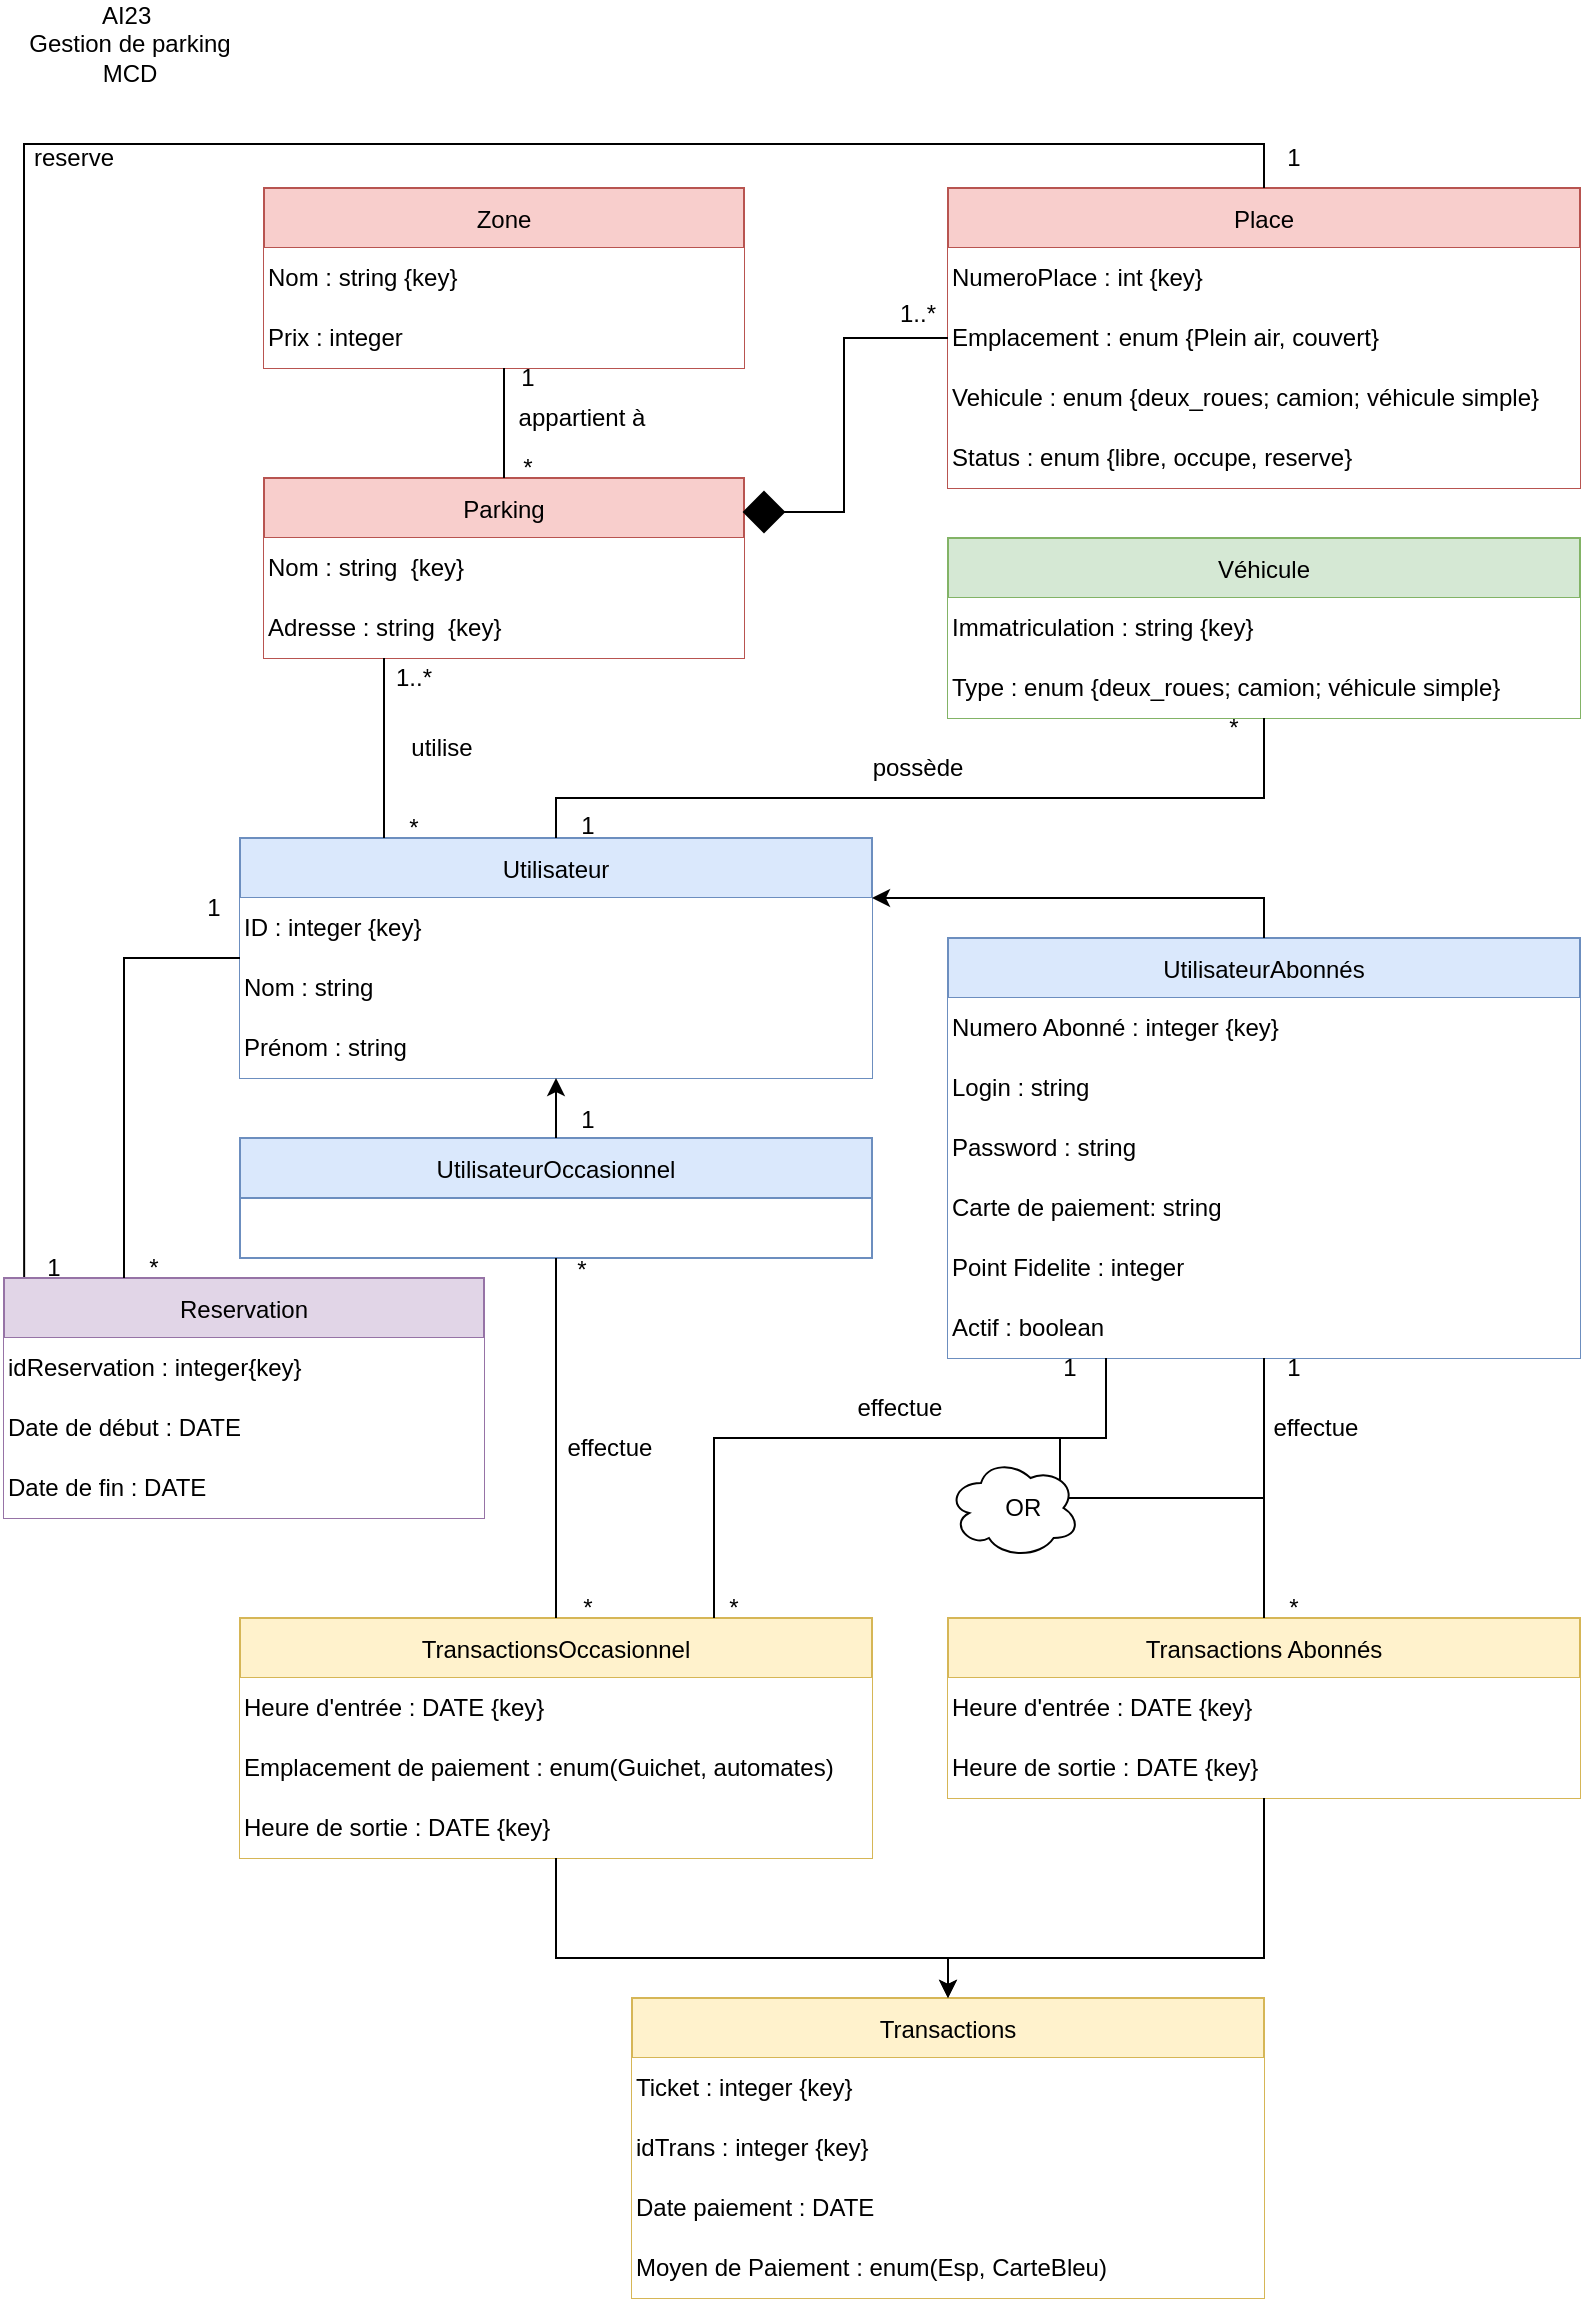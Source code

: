 <mxfile version="15.8.4" type="device"><diagram id="vxLMJQfHsljGa-Yuwfor" name="MCD"><mxGraphModel dx="1102" dy="865" grid="1" gridSize="10" guides="1" tooltips="1" connect="1" arrows="1" fold="1" page="1" pageScale="1" pageWidth="827" pageHeight="1169" math="0" shadow="0"><root><mxCell id="0"/><mxCell id="1" parent="0"/><mxCell id="5Phdui6j5o9jeL0XKWL3-32" value="AI23&amp;nbsp;&lt;br&gt;Gestion de parking&lt;br&gt;MCD" style="text;html=1;strokeColor=none;fillColor=none;align=center;verticalAlign=middle;whiteSpace=wrap;rounded=0;" parent="1" vertex="1"><mxGeometry x="18" y="10" width="130" height="40" as="geometry"/></mxCell><mxCell id="bo4cRkZbZeYmbaOBS-1c-2" value="Parking" style="swimlane;fontStyle=0;childLayout=stackLayout;horizontal=1;startSize=30;horizontalStack=0;resizeParent=1;resizeParentMax=0;resizeLast=0;collapsible=1;marginBottom=0;fillColor=#f8cecc;strokeColor=#b85450;" parent="1" vertex="1"><mxGeometry x="150" y="247" width="240" height="90" as="geometry"/></mxCell><mxCell id="DP3TZwpfHBAale2EzUzX-30" value="Nom : string&amp;nbsp;&amp;nbsp;{key}" style="text;html=1;strokeColor=none;fillColor=default;align=left;verticalAlign=middle;whiteSpace=wrap;rounded=0;" parent="bo4cRkZbZeYmbaOBS-1c-2" vertex="1"><mxGeometry y="30" width="240" height="30" as="geometry"/></mxCell><mxCell id="bo4cRkZbZeYmbaOBS-1c-19" value="Adresse : string&amp;nbsp;&amp;nbsp;{key}" style="text;html=1;strokeColor=none;fillColor=default;align=left;verticalAlign=middle;whiteSpace=wrap;rounded=0;" parent="bo4cRkZbZeYmbaOBS-1c-2" vertex="1"><mxGeometry y="60" width="240" height="30" as="geometry"/></mxCell><mxCell id="bo4cRkZbZeYmbaOBS-1c-6" value="Place" style="swimlane;fontStyle=0;childLayout=stackLayout;horizontal=1;startSize=30;horizontalStack=0;resizeParent=1;resizeParentMax=0;resizeLast=0;collapsible=1;marginBottom=0;fillColor=#f8cecc;strokeColor=#b85450;" parent="1" vertex="1"><mxGeometry x="492" y="102" width="316" height="150" as="geometry"/></mxCell><mxCell id="bo4cRkZbZeYmbaOBS-1c-18" value="NumeroPlace : int {key}" style="text;html=1;strokeColor=none;fillColor=default;align=left;verticalAlign=middle;whiteSpace=wrap;rounded=0;" parent="bo4cRkZbZeYmbaOBS-1c-6" vertex="1"><mxGeometry y="30" width="316" height="30" as="geometry"/></mxCell><mxCell id="bo4cRkZbZeYmbaOBS-1c-69" value="Emplacement : enum {Plein air, couvert}" style="text;html=1;strokeColor=none;fillColor=default;align=left;verticalAlign=middle;whiteSpace=wrap;rounded=0;" parent="bo4cRkZbZeYmbaOBS-1c-6" vertex="1"><mxGeometry y="60" width="316" height="30" as="geometry"/></mxCell><mxCell id="bo4cRkZbZeYmbaOBS-1c-20" value="Vehicule : enum {deux_roues; camion; véhicule simple}" style="text;html=1;strokeColor=none;fillColor=default;align=left;verticalAlign=middle;whiteSpace=wrap;rounded=0;" parent="bo4cRkZbZeYmbaOBS-1c-6" vertex="1"><mxGeometry y="90" width="316" height="30" as="geometry"/></mxCell><mxCell id="DP3TZwpfHBAale2EzUzX-32" value="Status : enum {libre, occupe, reserve}" style="text;html=1;strokeColor=none;fillColor=default;align=left;verticalAlign=middle;whiteSpace=wrap;rounded=0;" parent="bo4cRkZbZeYmbaOBS-1c-6" vertex="1"><mxGeometry y="120" width="316" height="30" as="geometry"/></mxCell><mxCell id="bo4cRkZbZeYmbaOBS-1c-10" value="" style="endArrow=none;html=1;rounded=0;exitX=1;exitY=0.5;exitDx=0;exitDy=0;entryX=0;entryY=0.5;entryDx=0;entryDy=0;startArrow=none;" parent="1" source="bo4cRkZbZeYmbaOBS-1c-16" target="bo4cRkZbZeYmbaOBS-1c-6" edge="1"><mxGeometry width="50" height="50" relative="1" as="geometry"><mxPoint x="408" y="162" as="sourcePoint"/><mxPoint x="492" y="162" as="targetPoint"/><Array as="points"><mxPoint x="440" y="264"/><mxPoint x="440" y="177"/></Array></mxGeometry></mxCell><mxCell id="bo4cRkZbZeYmbaOBS-1c-14" value="1..*" style="text;html=1;strokeColor=none;fillColor=none;align=center;verticalAlign=middle;whiteSpace=wrap;rounded=0;" parent="1" vertex="1"><mxGeometry x="462" y="160" width="30" height="10" as="geometry"/></mxCell><mxCell id="bo4cRkZbZeYmbaOBS-1c-16" value="" style="rhombus;whiteSpace=wrap;html=1;fillColor=#000000;" parent="1" vertex="1"><mxGeometry x="390" y="254" width="20" height="20" as="geometry"/></mxCell><mxCell id="bo4cRkZbZeYmbaOBS-1c-21" value="Zone" style="swimlane;fontStyle=0;childLayout=stackLayout;horizontal=1;startSize=30;horizontalStack=0;resizeParent=1;resizeParentMax=0;resizeLast=0;collapsible=1;marginBottom=0;fillColor=#f8cecc;strokeColor=#b85450;" parent="1" vertex="1"><mxGeometry x="150" y="102" width="240" height="90" as="geometry"/></mxCell><mxCell id="bo4cRkZbZeYmbaOBS-1c-22" value="Nom : string {key}" style="text;html=1;strokeColor=none;fillColor=default;align=left;verticalAlign=middle;whiteSpace=wrap;rounded=0;" parent="bo4cRkZbZeYmbaOBS-1c-21" vertex="1"><mxGeometry y="30" width="240" height="30" as="geometry"/></mxCell><mxCell id="bo4cRkZbZeYmbaOBS-1c-23" value="Prix : integer" style="text;html=1;strokeColor=none;fillColor=default;align=left;verticalAlign=middle;whiteSpace=wrap;rounded=0;" parent="bo4cRkZbZeYmbaOBS-1c-21" vertex="1"><mxGeometry y="60" width="240" height="30" as="geometry"/></mxCell><mxCell id="bo4cRkZbZeYmbaOBS-1c-24" value="" style="endArrow=none;html=1;rounded=0;entryX=0.5;entryY=0;entryDx=0;entryDy=0;exitX=0.5;exitY=1;exitDx=0;exitDy=0;" parent="1" source="bo4cRkZbZeYmbaOBS-1c-23" target="bo4cRkZbZeYmbaOBS-1c-2" edge="1"><mxGeometry width="50" height="50" relative="1" as="geometry"><mxPoint x="240" y="442" as="sourcePoint"/><mxPoint x="290" y="392" as="targetPoint"/></mxGeometry></mxCell><mxCell id="bo4cRkZbZeYmbaOBS-1c-25" value="Utilisateur" style="swimlane;fontStyle=0;childLayout=stackLayout;horizontal=1;startSize=30;horizontalStack=0;resizeParent=1;resizeParentMax=0;resizeLast=0;collapsible=1;marginBottom=0;fillColor=#dae8fc;strokeColor=#6c8ebf;" parent="1" vertex="1"><mxGeometry x="138" y="427" width="316" height="120" as="geometry"/></mxCell><mxCell id="DP3TZwpfHBAale2EzUzX-33" value="ID : integer {key}" style="text;html=1;strokeColor=none;fillColor=default;align=left;verticalAlign=middle;whiteSpace=wrap;rounded=0;" parent="bo4cRkZbZeYmbaOBS-1c-25" vertex="1"><mxGeometry y="30" width="316" height="30" as="geometry"/></mxCell><mxCell id="bo4cRkZbZeYmbaOBS-1c-62" value="Nom : string" style="text;html=1;strokeColor=none;fillColor=default;align=left;verticalAlign=middle;whiteSpace=wrap;rounded=0;" parent="bo4cRkZbZeYmbaOBS-1c-25" vertex="1"><mxGeometry y="60" width="316" height="30" as="geometry"/></mxCell><mxCell id="bo4cRkZbZeYmbaOBS-1c-63" value="Prénom : string" style="text;html=1;strokeColor=none;fillColor=default;align=left;verticalAlign=middle;whiteSpace=wrap;rounded=0;" parent="bo4cRkZbZeYmbaOBS-1c-25" vertex="1"><mxGeometry y="90" width="316" height="30" as="geometry"/></mxCell><mxCell id="bo4cRkZbZeYmbaOBS-1c-27" value="Véhicule" style="swimlane;fontStyle=0;childLayout=stackLayout;horizontal=1;startSize=30;horizontalStack=0;resizeParent=1;resizeParentMax=0;resizeLast=0;collapsible=1;marginBottom=0;fillColor=#d5e8d4;strokeColor=#82b366;" parent="1" vertex="1"><mxGeometry x="492" y="277" width="316" height="90" as="geometry"/></mxCell><mxCell id="bo4cRkZbZeYmbaOBS-1c-28" value="Immatriculation : string {key}" style="text;html=1;strokeColor=none;fillColor=default;align=left;verticalAlign=middle;whiteSpace=wrap;rounded=0;" parent="bo4cRkZbZeYmbaOBS-1c-27" vertex="1"><mxGeometry y="30" width="316" height="30" as="geometry"/></mxCell><mxCell id="bo4cRkZbZeYmbaOBS-1c-42" value="Type : enum {deux_roues; camion; véhicule simple}" style="text;html=1;strokeColor=none;fillColor=default;align=left;verticalAlign=middle;whiteSpace=wrap;rounded=0;" parent="bo4cRkZbZeYmbaOBS-1c-27" vertex="1"><mxGeometry y="60" width="316" height="30" as="geometry"/></mxCell><mxCell id="bo4cRkZbZeYmbaOBS-1c-31" value="UtilisateurOccasionnel" style="swimlane;fontStyle=0;childLayout=stackLayout;horizontal=1;startSize=30;horizontalStack=0;resizeParent=1;resizeParentMax=0;resizeLast=0;collapsible=1;marginBottom=0;fillColor=#dae8fc;strokeColor=#6c8ebf;" parent="1" vertex="1"><mxGeometry x="138" y="577" width="316" height="60" as="geometry"/></mxCell><mxCell id="bo4cRkZbZeYmbaOBS-1c-33" value="UtilisateurAbonnés" style="swimlane;fontStyle=0;childLayout=stackLayout;horizontal=1;startSize=30;horizontalStack=0;resizeParent=1;resizeParentMax=0;resizeLast=0;collapsible=1;marginBottom=0;fillColor=#dae8fc;strokeColor=#6c8ebf;" parent="1" vertex="1"><mxGeometry x="492" y="477" width="316" height="210" as="geometry"/></mxCell><mxCell id="bo4cRkZbZeYmbaOBS-1c-45" value="Numero Abonné : integer {key}" style="text;html=1;strokeColor=none;fillColor=default;align=left;verticalAlign=middle;whiteSpace=wrap;rounded=0;" parent="bo4cRkZbZeYmbaOBS-1c-33" vertex="1"><mxGeometry y="30" width="316" height="30" as="geometry"/></mxCell><mxCell id="E6EZKQnxQJTi7r0Bvqxa-7" value="Login : string" style="text;html=1;strokeColor=none;fillColor=default;align=left;verticalAlign=middle;whiteSpace=wrap;rounded=0;" parent="bo4cRkZbZeYmbaOBS-1c-33" vertex="1"><mxGeometry y="60" width="316" height="30" as="geometry"/></mxCell><mxCell id="E6EZKQnxQJTi7r0Bvqxa-8" value="Password : string" style="text;html=1;strokeColor=none;fillColor=default;align=left;verticalAlign=middle;whiteSpace=wrap;rounded=0;" parent="bo4cRkZbZeYmbaOBS-1c-33" vertex="1"><mxGeometry y="90" width="316" height="30" as="geometry"/></mxCell><mxCell id="bo4cRkZbZeYmbaOBS-1c-64" value="Carte de paiement: string" style="text;html=1;strokeColor=none;fillColor=default;align=left;verticalAlign=middle;whiteSpace=wrap;rounded=0;" parent="bo4cRkZbZeYmbaOBS-1c-33" vertex="1"><mxGeometry y="120" width="316" height="30" as="geometry"/></mxCell><mxCell id="E6EZKQnxQJTi7r0Bvqxa-5" value="Point Fidelite : integer" style="text;html=1;strokeColor=none;fillColor=default;align=left;verticalAlign=middle;whiteSpace=wrap;rounded=0;" parent="bo4cRkZbZeYmbaOBS-1c-33" vertex="1"><mxGeometry y="150" width="316" height="30" as="geometry"/></mxCell><mxCell id="bo4cRkZbZeYmbaOBS-1c-58" value="Actif : boolean" style="text;html=1;strokeColor=none;fillColor=default;align=left;verticalAlign=middle;whiteSpace=wrap;rounded=0;" parent="bo4cRkZbZeYmbaOBS-1c-33" vertex="1"><mxGeometry y="180" width="316" height="30" as="geometry"/></mxCell><mxCell id="bo4cRkZbZeYmbaOBS-1c-35" value="" style="endArrow=classic;html=1;rounded=0;exitX=0.5;exitY=0;exitDx=0;exitDy=0;entryX=0.5;entryY=1;entryDx=0;entryDy=0;" parent="1" source="bo4cRkZbZeYmbaOBS-1c-31" target="bo4cRkZbZeYmbaOBS-1c-25" edge="1"><mxGeometry width="50" height="50" relative="1" as="geometry"><mxPoint x="268" y="557" as="sourcePoint"/><mxPoint x="296" y="517" as="targetPoint"/></mxGeometry></mxCell><mxCell id="bo4cRkZbZeYmbaOBS-1c-36" value="" style="endArrow=classic;html=1;rounded=0;exitX=0.5;exitY=0;exitDx=0;exitDy=0;entryX=1;entryY=0;entryDx=0;entryDy=0;" parent="1" source="bo4cRkZbZeYmbaOBS-1c-33" edge="1"><mxGeometry width="50" height="50" relative="1" as="geometry"><mxPoint x="296" y="587" as="sourcePoint"/><mxPoint x="454" y="457" as="targetPoint"/><Array as="points"><mxPoint x="650" y="457"/></Array></mxGeometry></mxCell><mxCell id="bo4cRkZbZeYmbaOBS-1c-37" value="Transactions" style="swimlane;fontStyle=0;childLayout=stackLayout;horizontal=1;startSize=30;horizontalStack=0;resizeParent=1;resizeParentMax=0;resizeLast=0;collapsible=1;marginBottom=0;fillColor=#fff2cc;strokeColor=#d6b656;" parent="1" vertex="1"><mxGeometry x="334" y="1007" width="316" height="150" as="geometry"/></mxCell><mxCell id="bo4cRkZbZeYmbaOBS-1c-48" value="Ticket : integer {key}" style="text;html=1;strokeColor=none;fillColor=default;align=left;verticalAlign=middle;whiteSpace=wrap;rounded=0;" parent="bo4cRkZbZeYmbaOBS-1c-37" vertex="1"><mxGeometry y="30" width="316" height="30" as="geometry"/></mxCell><mxCell id="UT_bDBIJfWgxbO-PyZu--6" value="idTrans : integer {key}" style="text;html=1;strokeColor=none;fillColor=default;align=left;verticalAlign=middle;whiteSpace=wrap;rounded=0;" vertex="1" parent="bo4cRkZbZeYmbaOBS-1c-37"><mxGeometry y="60" width="316" height="30" as="geometry"/></mxCell><mxCell id="bo4cRkZbZeYmbaOBS-1c-78" value="Date paiement : DATE" style="text;html=1;strokeColor=none;fillColor=default;align=left;verticalAlign=middle;whiteSpace=wrap;rounded=0;" parent="bo4cRkZbZeYmbaOBS-1c-37" vertex="1"><mxGeometry y="90" width="316" height="30" as="geometry"/></mxCell><mxCell id="bo4cRkZbZeYmbaOBS-1c-79" value="Moyen de Paiement : enum(Esp, CarteBleu)" style="text;html=1;strokeColor=none;fillColor=default;align=left;verticalAlign=middle;whiteSpace=wrap;rounded=0;" parent="bo4cRkZbZeYmbaOBS-1c-37" vertex="1"><mxGeometry y="120" width="316" height="30" as="geometry"/></mxCell><mxCell id="bo4cRkZbZeYmbaOBS-1c-47" value="TransactionsOccasionnel" style="swimlane;fontStyle=0;childLayout=stackLayout;horizontal=1;startSize=30;horizontalStack=0;resizeParent=1;resizeParentMax=0;resizeLast=0;collapsible=1;marginBottom=0;fillColor=#fff2cc;strokeColor=#d6b656;" parent="1" vertex="1"><mxGeometry x="138" y="817" width="316" height="120" as="geometry"/></mxCell><mxCell id="DP3TZwpfHBAale2EzUzX-3" value="Heure d'entrée : DATE {key}" style="text;html=1;strokeColor=none;fillColor=default;align=left;verticalAlign=middle;whiteSpace=wrap;rounded=0;" parent="bo4cRkZbZeYmbaOBS-1c-47" vertex="1"><mxGeometry y="30" width="316" height="30" as="geometry"/></mxCell><mxCell id="bo4cRkZbZeYmbaOBS-1c-55" value="Emplacement de paiement : enum(Guichet, automates)" style="text;html=1;strokeColor=none;fillColor=default;align=left;verticalAlign=middle;whiteSpace=wrap;rounded=0;" parent="bo4cRkZbZeYmbaOBS-1c-47" vertex="1"><mxGeometry y="60" width="316" height="30" as="geometry"/></mxCell><mxCell id="E6EZKQnxQJTi7r0Bvqxa-4" value="Heure de sortie : DATE {key}" style="text;html=1;strokeColor=none;fillColor=default;align=left;verticalAlign=middle;whiteSpace=wrap;rounded=0;" parent="bo4cRkZbZeYmbaOBS-1c-47" vertex="1"><mxGeometry y="90" width="316" height="30" as="geometry"/></mxCell><mxCell id="bo4cRkZbZeYmbaOBS-1c-49" value="Transactions Abonnés" style="swimlane;fontStyle=0;childLayout=stackLayout;horizontal=1;startSize=30;horizontalStack=0;resizeParent=1;resizeParentMax=0;resizeLast=0;collapsible=1;marginBottom=0;fillColor=#fff2cc;strokeColor=#d6b656;" parent="1" vertex="1"><mxGeometry x="492" y="817" width="316" height="90" as="geometry"/></mxCell><mxCell id="mknYR9OetoWk69wnwHSc-1" value="Heure d'entrée : DATE {key}" style="text;html=1;strokeColor=none;fillColor=default;align=left;verticalAlign=middle;whiteSpace=wrap;rounded=0;" parent="bo4cRkZbZeYmbaOBS-1c-49" vertex="1"><mxGeometry y="30" width="316" height="30" as="geometry"/></mxCell><mxCell id="mknYR9OetoWk69wnwHSc-2" value="Heure de sortie : DATE {key}" style="text;html=1;strokeColor=none;fillColor=default;align=left;verticalAlign=middle;whiteSpace=wrap;rounded=0;" parent="bo4cRkZbZeYmbaOBS-1c-49" vertex="1"><mxGeometry y="60" width="316" height="30" as="geometry"/></mxCell><mxCell id="bo4cRkZbZeYmbaOBS-1c-52" value="" style="endArrow=classic;html=1;rounded=0;entryX=0.5;entryY=0;entryDx=0;entryDy=0;exitX=0.5;exitY=1;exitDx=0;exitDy=0;" parent="1" source="bo4cRkZbZeYmbaOBS-1c-49" target="bo4cRkZbZeYmbaOBS-1c-37" edge="1"><mxGeometry width="50" height="50" relative="1" as="geometry"><mxPoint x="650" y="937" as="sourcePoint"/><mxPoint x="288" y="957" as="targetPoint"/><Array as="points"><mxPoint x="650" y="987"/><mxPoint x="492" y="987"/></Array></mxGeometry></mxCell><mxCell id="bo4cRkZbZeYmbaOBS-1c-53" value="" style="endArrow=none;html=1;rounded=0;entryX=0.5;entryY=1;entryDx=0;entryDy=0;exitX=0.5;exitY=0;exitDx=0;exitDy=0;" parent="1" source="bo4cRkZbZeYmbaOBS-1c-47" target="bo4cRkZbZeYmbaOBS-1c-31" edge="1"><mxGeometry width="50" height="50" relative="1" as="geometry"><mxPoint x="288" y="717" as="sourcePoint"/><mxPoint x="278" y="697" as="targetPoint"/><Array as="points"><mxPoint x="296" y="657"/></Array></mxGeometry></mxCell><mxCell id="bo4cRkZbZeYmbaOBS-1c-54" value="" style="endArrow=none;html=1;rounded=0;entryX=0.5;entryY=1;entryDx=0;entryDy=0;exitX=0.5;exitY=0;exitDx=0;exitDy=0;" parent="1" source="bo4cRkZbZeYmbaOBS-1c-49" target="bo4cRkZbZeYmbaOBS-1c-33" edge="1"><mxGeometry width="50" height="50" relative="1" as="geometry"><mxPoint x="652" y="887" as="sourcePoint"/><mxPoint x="650" y="667" as="targetPoint"/></mxGeometry></mxCell><mxCell id="bo4cRkZbZeYmbaOBS-1c-56" value="" style="endArrow=none;html=1;rounded=0;entryX=0.5;entryY=1;entryDx=0;entryDy=0;exitX=0.5;exitY=0;exitDx=0;exitDy=0;" parent="1" source="bo4cRkZbZeYmbaOBS-1c-25" target="bo4cRkZbZeYmbaOBS-1c-42" edge="1"><mxGeometry width="50" height="50" relative="1" as="geometry"><mxPoint x="508" y="447" as="sourcePoint"/><mxPoint x="558" y="397" as="targetPoint"/><Array as="points"><mxPoint x="296" y="407"/><mxPoint x="650" y="407"/></Array></mxGeometry></mxCell><mxCell id="bo4cRkZbZeYmbaOBS-1c-59" value="" style="endArrow=none;html=1;rounded=0;entryX=0.25;entryY=1;entryDx=0;entryDy=0;exitX=0.75;exitY=0;exitDx=0;exitDy=0;" parent="1" source="bo4cRkZbZeYmbaOBS-1c-47" target="bo4cRkZbZeYmbaOBS-1c-58" edge="1"><mxGeometry width="50" height="50" relative="1" as="geometry"><mxPoint x="446" y="747" as="sourcePoint"/><mxPoint x="608" y="697" as="targetPoint"/><Array as="points"><mxPoint x="375" y="727"/><mxPoint x="571" y="727"/></Array></mxGeometry></mxCell><mxCell id="bo4cRkZbZeYmbaOBS-1c-65" value="" style="endArrow=none;html=1;rounded=0;" parent="1" edge="1"><mxGeometry width="50" height="50" relative="1" as="geometry"><mxPoint x="548" y="757" as="sourcePoint"/><mxPoint x="548" y="727" as="targetPoint"/></mxGeometry></mxCell><mxCell id="bo4cRkZbZeYmbaOBS-1c-66" value="" style="endArrow=none;html=1;rounded=0;" parent="1" edge="1"><mxGeometry width="50" height="50" relative="1" as="geometry"><mxPoint x="540" y="757" as="sourcePoint"/><mxPoint x="650" y="757" as="targetPoint"/></mxGeometry></mxCell><mxCell id="bo4cRkZbZeYmbaOBS-1c-77" value="" style="endArrow=classic;html=1;rounded=0;entryX=0.5;entryY=0;entryDx=0;entryDy=0;" parent="1" source="E6EZKQnxQJTi7r0Bvqxa-4" target="bo4cRkZbZeYmbaOBS-1c-37" edge="1"><mxGeometry width="50" height="50" relative="1" as="geometry"><mxPoint x="296" y="967" as="sourcePoint"/><mxPoint x="502" y="1017" as="targetPoint"/><Array as="points"><mxPoint x="296" y="987"/><mxPoint x="492" y="987"/></Array></mxGeometry></mxCell><mxCell id="bo4cRkZbZeYmbaOBS-1c-81" value="*" style="text;html=1;strokeColor=none;fillColor=none;align=center;verticalAlign=middle;whiteSpace=wrap;rounded=0;" parent="1" vertex="1"><mxGeometry x="267" y="237" width="30" height="10" as="geometry"/></mxCell><mxCell id="bo4cRkZbZeYmbaOBS-1c-82" value="1" style="text;html=1;strokeColor=none;fillColor=none;align=center;verticalAlign=middle;whiteSpace=wrap;rounded=0;" parent="1" vertex="1"><mxGeometry x="267" y="192" width="30" height="10" as="geometry"/></mxCell><mxCell id="bo4cRkZbZeYmbaOBS-1c-84" value="1" style="text;html=1;strokeColor=none;fillColor=none;align=center;verticalAlign=middle;whiteSpace=wrap;rounded=0;" parent="1" vertex="1"><mxGeometry x="297" y="416" width="30" height="10" as="geometry"/></mxCell><mxCell id="bo4cRkZbZeYmbaOBS-1c-89" value="*" style="text;html=1;strokeColor=none;fillColor=none;align=center;verticalAlign=middle;whiteSpace=wrap;rounded=0;" parent="1" vertex="1"><mxGeometry x="620" y="367" width="30" height="10" as="geometry"/></mxCell><mxCell id="bo4cRkZbZeYmbaOBS-1c-94" value="1" style="text;html=1;strokeColor=none;fillColor=none;align=center;verticalAlign=middle;whiteSpace=wrap;rounded=0;" parent="1" vertex="1"><mxGeometry x="650" y="687" width="30" height="10" as="geometry"/></mxCell><mxCell id="bo4cRkZbZeYmbaOBS-1c-95" value="*" style="text;html=1;strokeColor=none;fillColor=none;align=center;verticalAlign=middle;whiteSpace=wrap;rounded=0;" parent="1" vertex="1"><mxGeometry x="650" y="807" width="30" height="10" as="geometry"/></mxCell><mxCell id="bo4cRkZbZeYmbaOBS-1c-96" value="1" style="text;html=1;strokeColor=none;fillColor=none;align=center;verticalAlign=middle;whiteSpace=wrap;rounded=0;" parent="1" vertex="1"><mxGeometry x="538" y="687" width="30" height="10" as="geometry"/></mxCell><mxCell id="bo4cRkZbZeYmbaOBS-1c-97" value="1" style="text;html=1;strokeColor=none;fillColor=none;align=center;verticalAlign=middle;whiteSpace=wrap;rounded=0;" parent="1" vertex="1"><mxGeometry x="297" y="563" width="30" height="10" as="geometry"/></mxCell><mxCell id="bo4cRkZbZeYmbaOBS-1c-98" value="*" style="text;html=1;strokeColor=none;fillColor=none;align=center;verticalAlign=middle;whiteSpace=wrap;rounded=0;" parent="1" vertex="1"><mxGeometry x="370" y="807" width="30" height="10" as="geometry"/></mxCell><mxCell id="bo4cRkZbZeYmbaOBS-1c-99" value="*" style="text;html=1;strokeColor=none;fillColor=none;align=center;verticalAlign=middle;whiteSpace=wrap;rounded=0;" parent="1" vertex="1"><mxGeometry x="297" y="807" width="30" height="10" as="geometry"/></mxCell><mxCell id="bo4cRkZbZeYmbaOBS-1c-117" value="Reservation" style="swimlane;fontStyle=0;childLayout=stackLayout;horizontal=1;startSize=30;horizontalStack=0;resizeParent=1;resizeParentMax=0;resizeLast=0;collapsible=1;marginBottom=0;fillColor=#e1d5e7;strokeColor=#9673a6;" parent="1" vertex="1"><mxGeometry x="20" y="647" width="240" height="120" as="geometry"/></mxCell><mxCell id="UT_bDBIJfWgxbO-PyZu--5" value="idReservation : integer{key}" style="text;html=1;strokeColor=none;fillColor=default;align=left;verticalAlign=middle;whiteSpace=wrap;rounded=0;" vertex="1" parent="bo4cRkZbZeYmbaOBS-1c-117"><mxGeometry y="30" width="240" height="30" as="geometry"/></mxCell><mxCell id="bo4cRkZbZeYmbaOBS-1c-121" value="Date de début : DATE" style="text;html=1;strokeColor=none;fillColor=default;align=left;verticalAlign=middle;whiteSpace=wrap;rounded=0;" parent="bo4cRkZbZeYmbaOBS-1c-117" vertex="1"><mxGeometry y="60" width="240" height="30" as="geometry"/></mxCell><mxCell id="bo4cRkZbZeYmbaOBS-1c-123" value="Date de fin : DATE" style="text;html=1;strokeColor=none;fillColor=default;align=left;verticalAlign=middle;whiteSpace=wrap;rounded=0;" parent="bo4cRkZbZeYmbaOBS-1c-117" vertex="1"><mxGeometry y="90" width="240" height="30" as="geometry"/></mxCell><mxCell id="DP3TZwpfHBAale2EzUzX-15" value="" style="endArrow=none;html=1;rounded=0;exitX=0;exitY=0.5;exitDx=0;exitDy=0;entryX=0.25;entryY=0;entryDx=0;entryDy=0;" parent="1" source="bo4cRkZbZeYmbaOBS-1c-25" target="bo4cRkZbZeYmbaOBS-1c-117" edge="1"><mxGeometry width="50" height="50" relative="1" as="geometry"><mxPoint x="220" y="817" as="sourcePoint"/><mxPoint x="60" y="637" as="targetPoint"/><Array as="points"><mxPoint x="80" y="487"/></Array></mxGeometry></mxCell><mxCell id="DP3TZwpfHBAale2EzUzX-17" value="appartient à" style="text;html=1;strokeColor=none;fillColor=none;align=center;verticalAlign=middle;whiteSpace=wrap;rounded=0;" parent="1" vertex="1"><mxGeometry x="274" y="202" width="70" height="30" as="geometry"/></mxCell><mxCell id="DP3TZwpfHBAale2EzUzX-18" value="possède" style="text;html=1;strokeColor=none;fillColor=none;align=center;verticalAlign=middle;whiteSpace=wrap;rounded=0;" parent="1" vertex="1"><mxGeometry x="442" y="377" width="70" height="30" as="geometry"/></mxCell><mxCell id="DP3TZwpfHBAale2EzUzX-19" value="effectue" style="text;html=1;strokeColor=none;fillColor=none;align=center;verticalAlign=middle;whiteSpace=wrap;rounded=0;" parent="1" vertex="1"><mxGeometry x="297" y="717" width="52" height="30" as="geometry"/></mxCell><mxCell id="DP3TZwpfHBAale2EzUzX-20" value="effectue" style="text;html=1;strokeColor=none;fillColor=none;align=center;verticalAlign=middle;whiteSpace=wrap;rounded=0;" parent="1" vertex="1"><mxGeometry x="650" y="707" width="52" height="30" as="geometry"/></mxCell><mxCell id="DP3TZwpfHBAale2EzUzX-21" value="effectue" style="text;html=1;strokeColor=none;fillColor=none;align=center;verticalAlign=middle;whiteSpace=wrap;rounded=0;" parent="1" vertex="1"><mxGeometry x="442" y="697" width="52" height="30" as="geometry"/></mxCell><mxCell id="DP3TZwpfHBAale2EzUzX-22" value="" style="endArrow=none;html=1;rounded=0;exitX=0.25;exitY=1;exitDx=0;exitDy=0;" parent="1" source="bo4cRkZbZeYmbaOBS-1c-2" edge="1"><mxGeometry width="50" height="50" relative="1" as="geometry"><mxPoint x="110" y="367" as="sourcePoint"/><mxPoint x="210" y="427" as="targetPoint"/></mxGeometry></mxCell><mxCell id="DP3TZwpfHBAale2EzUzX-23" value="utilise" style="text;html=1;strokeColor=none;fillColor=none;align=center;verticalAlign=middle;whiteSpace=wrap;rounded=0;" parent="1" vertex="1"><mxGeometry x="204" y="367" width="70" height="30" as="geometry"/></mxCell><mxCell id="DP3TZwpfHBAale2EzUzX-24" value="*" style="text;html=1;strokeColor=none;fillColor=none;align=center;verticalAlign=middle;whiteSpace=wrap;rounded=0;" parent="1" vertex="1"><mxGeometry x="210" y="417" width="30" height="9" as="geometry"/></mxCell><mxCell id="DP3TZwpfHBAale2EzUzX-25" value="1..*" style="text;html=1;strokeColor=none;fillColor=none;align=center;verticalAlign=middle;whiteSpace=wrap;rounded=0;" parent="1" vertex="1"><mxGeometry x="210" y="342" width="30" height="9" as="geometry"/></mxCell><mxCell id="DP3TZwpfHBAale2EzUzX-26" value="1" style="text;html=1;strokeColor=none;fillColor=none;align=center;verticalAlign=middle;whiteSpace=wrap;rounded=0;" parent="1" vertex="1"><mxGeometry x="110" y="457" width="30" height="9" as="geometry"/></mxCell><mxCell id="DP3TZwpfHBAale2EzUzX-27" value="*" style="text;html=1;strokeColor=none;fillColor=none;align=center;verticalAlign=middle;whiteSpace=wrap;rounded=0;" parent="1" vertex="1"><mxGeometry x="80" y="637" width="30" height="9" as="geometry"/></mxCell><mxCell id="DP3TZwpfHBAale2EzUzX-28" value="reserve" style="text;html=1;strokeColor=none;fillColor=none;align=center;verticalAlign=middle;whiteSpace=wrap;rounded=0;" parent="1" vertex="1"><mxGeometry x="20" y="72" width="70" height="30" as="geometry"/></mxCell><mxCell id="bo4cRkZbZeYmbaOBS-1c-61" value="&lt;span style=&quot;white-space: pre&quot;&gt;&#9;&lt;/span&gt;OR" style="ellipse;shape=cloud;whiteSpace=wrap;html=1;fillColor=default;align=left;" parent="1" vertex="1"><mxGeometry x="492" y="737" width="66" height="50" as="geometry"/></mxCell><mxCell id="E6EZKQnxQJTi7r0Bvqxa-3" value="" style="endArrow=none;html=1;rounded=0;exitX=0.5;exitY=0;exitDx=0;exitDy=0;entryX=0.042;entryY=-0.004;entryDx=0;entryDy=0;entryPerimeter=0;" parent="1" source="bo4cRkZbZeYmbaOBS-1c-6" target="bo4cRkZbZeYmbaOBS-1c-117" edge="1"><mxGeometry width="50" height="50" relative="1" as="geometry"><mxPoint x="148" y="497" as="sourcePoint"/><mxPoint x="30" y="640" as="targetPoint"/><Array as="points"><mxPoint x="650" y="80"/><mxPoint x="30" y="80"/></Array></mxGeometry></mxCell><mxCell id="UT_bDBIJfWgxbO-PyZu--1" value="*" style="text;html=1;strokeColor=none;fillColor=none;align=center;verticalAlign=middle;whiteSpace=wrap;rounded=0;" vertex="1" parent="1"><mxGeometry x="294" y="638" width="30" height="9" as="geometry"/></mxCell><mxCell id="UT_bDBIJfWgxbO-PyZu--2" value="1" style="text;html=1;strokeColor=none;fillColor=none;align=center;verticalAlign=middle;whiteSpace=wrap;rounded=0;" vertex="1" parent="1"><mxGeometry x="30" y="637" width="30" height="9" as="geometry"/></mxCell><mxCell id="UT_bDBIJfWgxbO-PyZu--3" value="1" style="text;html=1;strokeColor=none;fillColor=none;align=center;verticalAlign=middle;whiteSpace=wrap;rounded=0;" vertex="1" parent="1"><mxGeometry x="650" y="82.5" width="30" height="9" as="geometry"/></mxCell></root></mxGraphModel></diagram></mxfile>